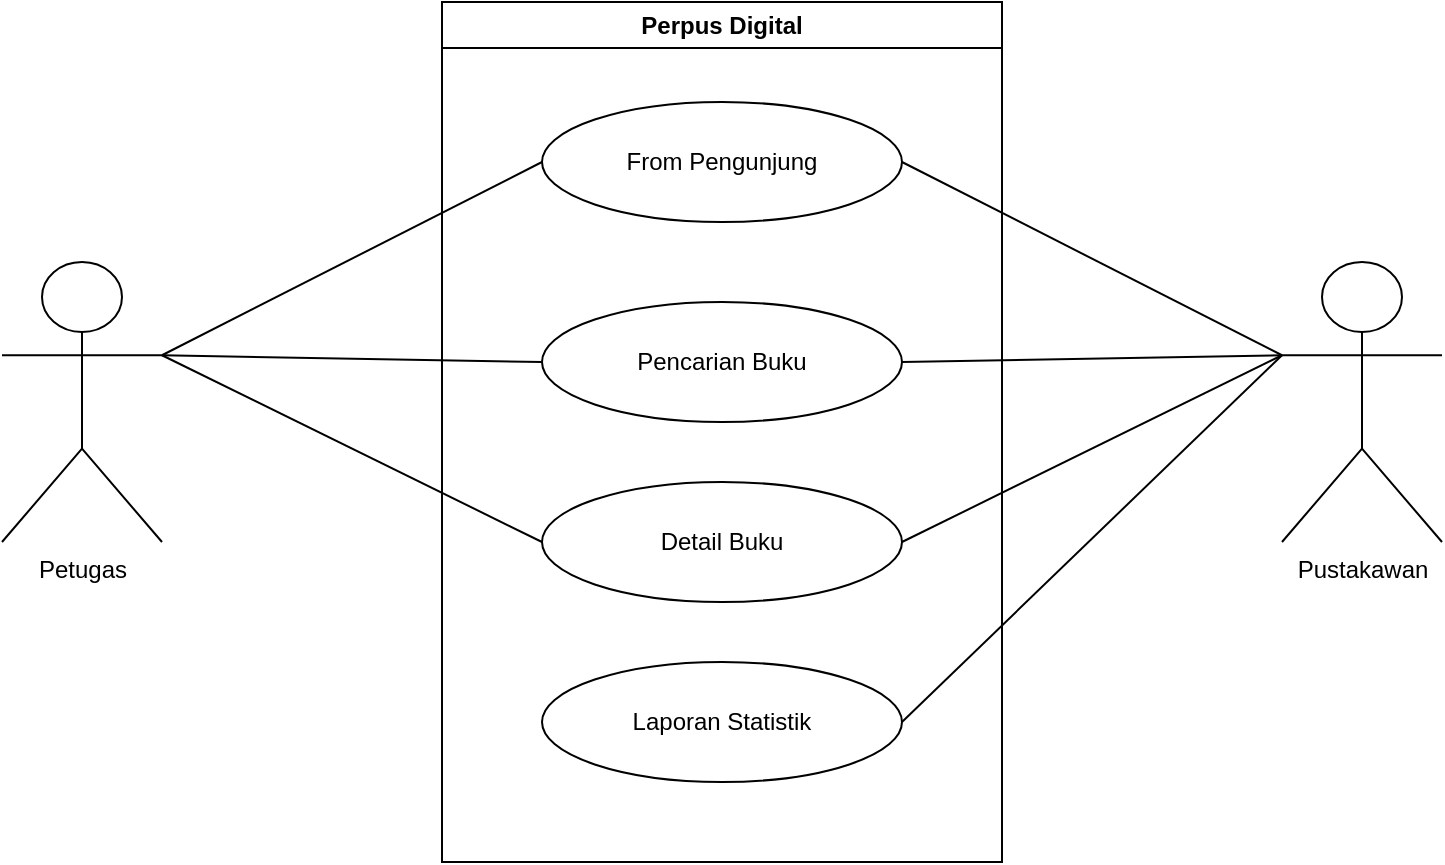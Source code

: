 <mxfile version="23.1.5" type="github">
  <diagram id="C5RBs43oDa-KdzZeNtuy" name="Page-1">
    <mxGraphModel dx="1058" dy="623" grid="1" gridSize="10" guides="1" tooltips="1" connect="1" arrows="1" fold="1" page="1" pageScale="1" pageWidth="827" pageHeight="1169" math="0" shadow="0">
      <root>
        <mxCell id="WIyWlLk6GJQsqaUBKTNV-0" />
        <mxCell id="WIyWlLk6GJQsqaUBKTNV-1" parent="WIyWlLk6GJQsqaUBKTNV-0" />
        <mxCell id="tByDXc4YOt9ATbDAC1VS-1" value="Perpus Digital" style="swimlane;whiteSpace=wrap;html=1;" vertex="1" parent="WIyWlLk6GJQsqaUBKTNV-1">
          <mxGeometry x="270" y="70" width="280" height="430" as="geometry" />
        </mxCell>
        <mxCell id="tByDXc4YOt9ATbDAC1VS-2" value="From Pengunjung" style="ellipse;whiteSpace=wrap;html=1;" vertex="1" parent="tByDXc4YOt9ATbDAC1VS-1">
          <mxGeometry x="50" y="50" width="180" height="60" as="geometry" />
        </mxCell>
        <mxCell id="tByDXc4YOt9ATbDAC1VS-4" value="Pencarian Buku" style="ellipse;whiteSpace=wrap;html=1;" vertex="1" parent="tByDXc4YOt9ATbDAC1VS-1">
          <mxGeometry x="50" y="150" width="180" height="60" as="geometry" />
        </mxCell>
        <mxCell id="tByDXc4YOt9ATbDAC1VS-5" value="Detail Buku" style="ellipse;whiteSpace=wrap;html=1;" vertex="1" parent="tByDXc4YOt9ATbDAC1VS-1">
          <mxGeometry x="50" y="240" width="180" height="60" as="geometry" />
        </mxCell>
        <mxCell id="tByDXc4YOt9ATbDAC1VS-6" value="Laporan Statistik" style="ellipse;whiteSpace=wrap;html=1;" vertex="1" parent="tByDXc4YOt9ATbDAC1VS-1">
          <mxGeometry x="50" y="330" width="180" height="60" as="geometry" />
        </mxCell>
        <mxCell id="tByDXc4YOt9ATbDAC1VS-8" value="Pustakawan" style="shape=umlActor;verticalLabelPosition=bottom;verticalAlign=top;html=1;outlineConnect=0;" vertex="1" parent="WIyWlLk6GJQsqaUBKTNV-1">
          <mxGeometry x="690" y="200" width="80" height="140" as="geometry" />
        </mxCell>
        <mxCell id="tByDXc4YOt9ATbDAC1VS-9" value="Petugas" style="shape=umlActor;verticalLabelPosition=bottom;verticalAlign=top;html=1;outlineConnect=0;" vertex="1" parent="WIyWlLk6GJQsqaUBKTNV-1">
          <mxGeometry x="50" y="200" width="80" height="140" as="geometry" />
        </mxCell>
        <mxCell id="tByDXc4YOt9ATbDAC1VS-14" value="" style="endArrow=none;html=1;rounded=0;exitX=1;exitY=0.333;exitDx=0;exitDy=0;exitPerimeter=0;entryX=0;entryY=0.5;entryDx=0;entryDy=0;" edge="1" parent="WIyWlLk6GJQsqaUBKTNV-1" source="tByDXc4YOt9ATbDAC1VS-9" target="tByDXc4YOt9ATbDAC1VS-2">
          <mxGeometry width="50" height="50" relative="1" as="geometry">
            <mxPoint x="130" y="250" as="sourcePoint" />
            <mxPoint x="180" y="200" as="targetPoint" />
          </mxGeometry>
        </mxCell>
        <mxCell id="tByDXc4YOt9ATbDAC1VS-15" value="" style="endArrow=none;html=1;rounded=0;entryX=0;entryY=0.5;entryDx=0;entryDy=0;exitX=1;exitY=0.333;exitDx=0;exitDy=0;exitPerimeter=0;" edge="1" parent="WIyWlLk6GJQsqaUBKTNV-1" source="tByDXc4YOt9ATbDAC1VS-9" target="tByDXc4YOt9ATbDAC1VS-4">
          <mxGeometry width="50" height="50" relative="1" as="geometry">
            <mxPoint x="130" y="250" as="sourcePoint" />
            <mxPoint x="180" y="200" as="targetPoint" />
          </mxGeometry>
        </mxCell>
        <mxCell id="tByDXc4YOt9ATbDAC1VS-16" value="" style="endArrow=none;html=1;rounded=0;entryX=0;entryY=0.5;entryDx=0;entryDy=0;exitX=1;exitY=0.333;exitDx=0;exitDy=0;exitPerimeter=0;" edge="1" parent="WIyWlLk6GJQsqaUBKTNV-1" source="tByDXc4YOt9ATbDAC1VS-9" target="tByDXc4YOt9ATbDAC1VS-5">
          <mxGeometry width="50" height="50" relative="1" as="geometry">
            <mxPoint x="130" y="250" as="sourcePoint" />
            <mxPoint x="180" y="200" as="targetPoint" />
          </mxGeometry>
        </mxCell>
        <mxCell id="tByDXc4YOt9ATbDAC1VS-17" value="" style="endArrow=none;html=1;rounded=0;entryX=0;entryY=0.333;entryDx=0;entryDy=0;entryPerimeter=0;exitX=1;exitY=0.5;exitDx=0;exitDy=0;" edge="1" parent="WIyWlLk6GJQsqaUBKTNV-1" source="tByDXc4YOt9ATbDAC1VS-2" target="tByDXc4YOt9ATbDAC1VS-8">
          <mxGeometry width="50" height="50" relative="1" as="geometry">
            <mxPoint x="640" y="300" as="sourcePoint" />
            <mxPoint x="690" y="250" as="targetPoint" />
          </mxGeometry>
        </mxCell>
        <mxCell id="tByDXc4YOt9ATbDAC1VS-19" value="" style="endArrow=none;html=1;rounded=0;entryX=0;entryY=0.333;entryDx=0;entryDy=0;entryPerimeter=0;exitX=1;exitY=0.5;exitDx=0;exitDy=0;" edge="1" parent="WIyWlLk6GJQsqaUBKTNV-1" source="tByDXc4YOt9ATbDAC1VS-4" target="tByDXc4YOt9ATbDAC1VS-8">
          <mxGeometry width="50" height="50" relative="1" as="geometry">
            <mxPoint x="640" y="300" as="sourcePoint" />
            <mxPoint x="690" y="250" as="targetPoint" />
          </mxGeometry>
        </mxCell>
        <mxCell id="tByDXc4YOt9ATbDAC1VS-20" value="" style="endArrow=none;html=1;rounded=0;entryX=0;entryY=0.333;entryDx=0;entryDy=0;entryPerimeter=0;exitX=1;exitY=0.5;exitDx=0;exitDy=0;" edge="1" parent="WIyWlLk6GJQsqaUBKTNV-1" source="tByDXc4YOt9ATbDAC1VS-5" target="tByDXc4YOt9ATbDAC1VS-8">
          <mxGeometry width="50" height="50" relative="1" as="geometry">
            <mxPoint x="640" y="300" as="sourcePoint" />
            <mxPoint x="690" y="250" as="targetPoint" />
          </mxGeometry>
        </mxCell>
        <mxCell id="tByDXc4YOt9ATbDAC1VS-21" value="" style="endArrow=none;html=1;rounded=0;entryX=0;entryY=0.333;entryDx=0;entryDy=0;entryPerimeter=0;exitX=1;exitY=0.5;exitDx=0;exitDy=0;" edge="1" parent="WIyWlLk6GJQsqaUBKTNV-1" source="tByDXc4YOt9ATbDAC1VS-6" target="tByDXc4YOt9ATbDAC1VS-8">
          <mxGeometry width="50" height="50" relative="1" as="geometry">
            <mxPoint x="640" y="300" as="sourcePoint" />
            <mxPoint x="690" y="250" as="targetPoint" />
          </mxGeometry>
        </mxCell>
      </root>
    </mxGraphModel>
  </diagram>
</mxfile>
